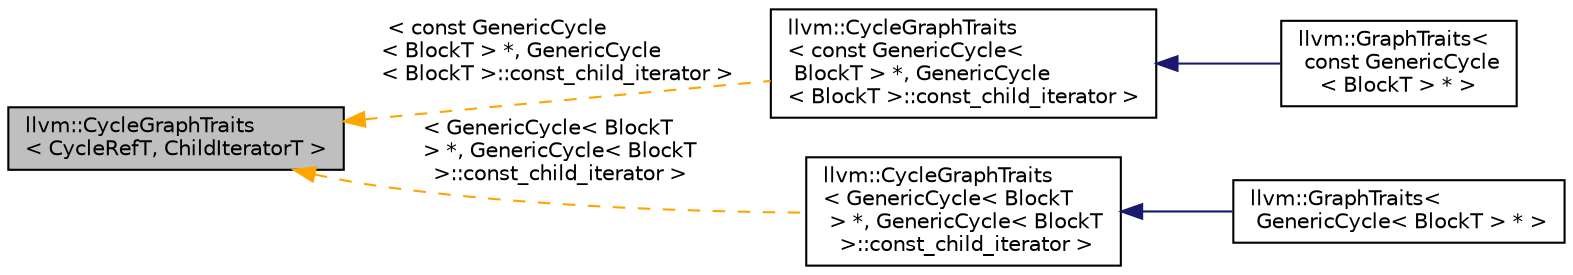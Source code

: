 digraph "llvm::CycleGraphTraits&lt; CycleRefT, ChildIteratorT &gt;"
{
 // LATEX_PDF_SIZE
  bgcolor="transparent";
  edge [fontname="Helvetica",fontsize="10",labelfontname="Helvetica",labelfontsize="10"];
  node [fontname="Helvetica",fontsize="10",shape=record];
  rankdir="LR";
  Node1 [label="llvm::CycleGraphTraits\l\< CycleRefT, ChildIteratorT \>",height=0.2,width=0.4,color="black", fillcolor="grey75", style="filled", fontcolor="black",tooltip="GraphTraits for iterating over a sub-tree of the CycleT tree."];
  Node1 -> Node2 [dir="back",color="orange",fontsize="10",style="dashed",label=" \< const GenericCycle\l\< BlockT \> *, GenericCycle\l\< BlockT \>::const_child_iterator \>" ,fontname="Helvetica"];
  Node2 [label="llvm::CycleGraphTraits\l\< const GenericCycle\<\l BlockT \> *, GenericCycle\l\< BlockT \>::const_child_iterator \>",height=0.2,width=0.4,color="black",URL="$structllvm_1_1CycleGraphTraits.html",tooltip=" "];
  Node2 -> Node3 [dir="back",color="midnightblue",fontsize="10",style="solid",fontname="Helvetica"];
  Node3 [label="llvm::GraphTraits\<\l const GenericCycle\l\< BlockT \> * \>",height=0.2,width=0.4,color="black",URL="$structllvm_1_1GraphTraits_3_01const_01GenericCycle_3_01BlockT_01_4_01_5_01_4.html",tooltip=" "];
  Node1 -> Node4 [dir="back",color="orange",fontsize="10",style="dashed",label=" \< GenericCycle\< BlockT\l \> *, GenericCycle\< BlockT\l \>::const_child_iterator \>" ,fontname="Helvetica"];
  Node4 [label="llvm::CycleGraphTraits\l\< GenericCycle\< BlockT\l \> *, GenericCycle\< BlockT\l \>::const_child_iterator \>",height=0.2,width=0.4,color="black",URL="$structllvm_1_1CycleGraphTraits.html",tooltip=" "];
  Node4 -> Node5 [dir="back",color="midnightblue",fontsize="10",style="solid",fontname="Helvetica"];
  Node5 [label="llvm::GraphTraits\<\l GenericCycle\< BlockT \> * \>",height=0.2,width=0.4,color="black",URL="$structllvm_1_1GraphTraits_3_01GenericCycle_3_01BlockT_01_4_01_5_01_4.html",tooltip=" "];
}

